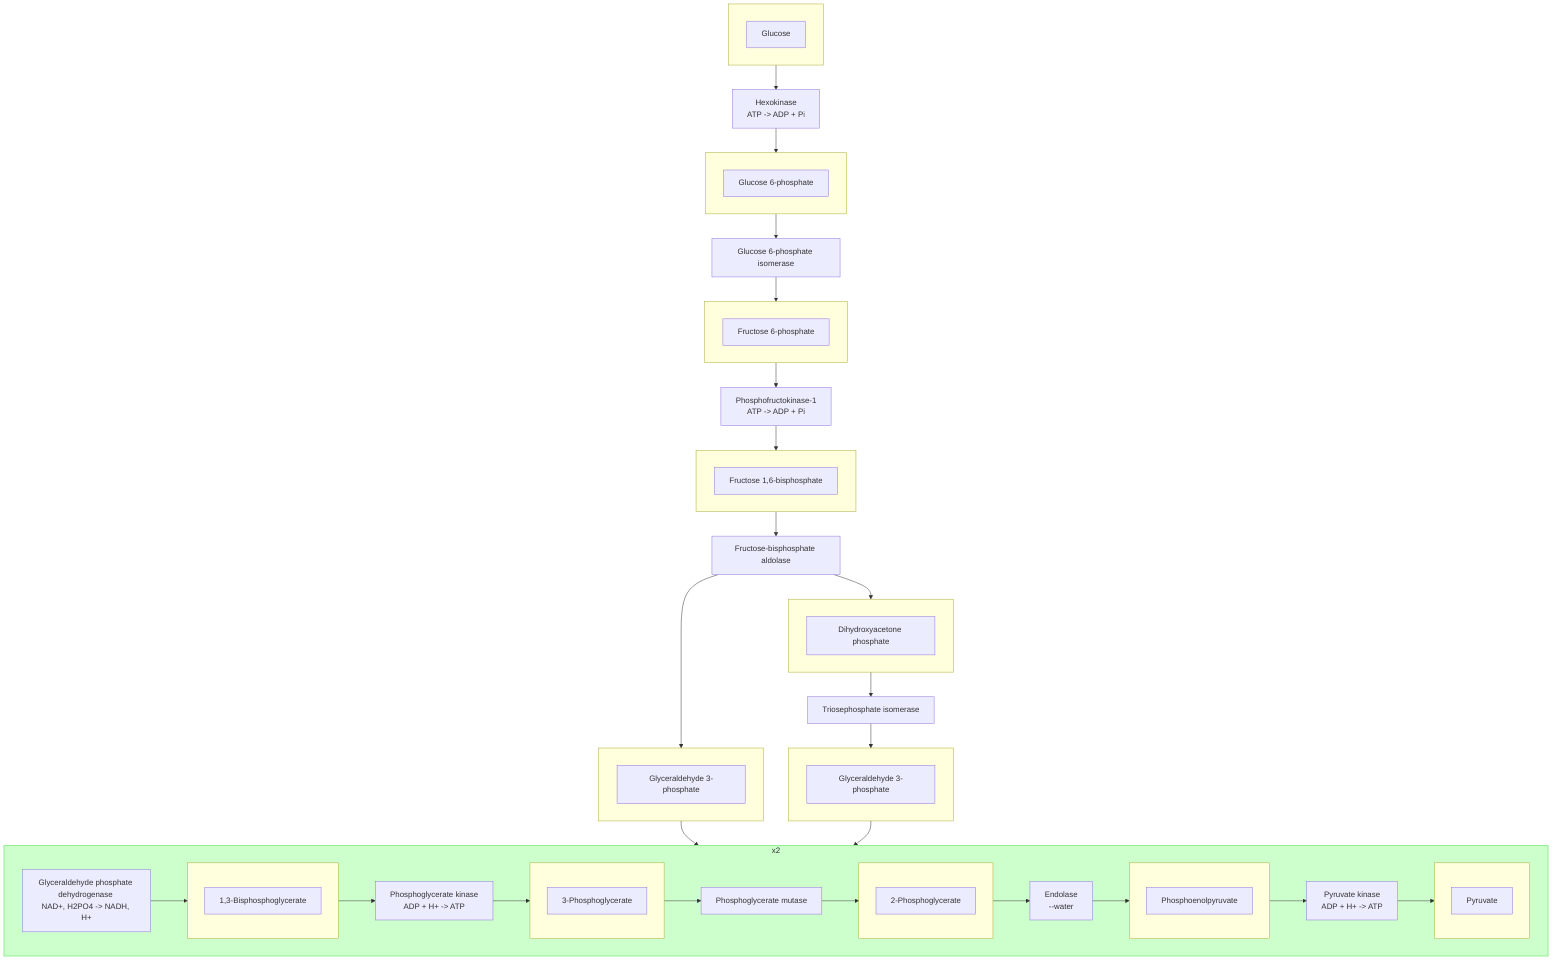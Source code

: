 graph TD

subgraph 1_outer[" "]
    1["Glucose"]
end
    
    2["Hexokinase \nATP -> ADP + Pi"]

subgraph 3_outer[" "]
    3["Glucose 6-phosphate"]
end

    4["Glucose 6-phosphate isomerase"]

subgraph 5_outer[" "]
    5["Fructose 6-phosphate"]
end

    6["Phosphofructokinase-1 \nATP -> ADP + Pi"]

subgraph 7_outer[" "]
    7["Fructose 1,6-bisphosphate"]
end

    8["Fructose-bisphosphate aldolase"]


subgraph 9_outer[" "]
    9["Dihydroxyacetone phosphate"]
end

subgraph 10_outer[" "]
    10["Glyceraldehyde 3-phosphate"]
end

    11["Triosephosphate isomerase"]


subgraph 13_outer[" "]
    13["Glyceraldehyde 3-phosphate"]
end

subgraph Times_2["x2"]
        14["Glyceraldehyde phosphate dehydrogenase \nNAD+, H2PO4 -> NADH, H+"]

    subgraph 15_outer[" "]
        15["1,3-Bisphosphoglycerate"]
    end

        16["Phosphoglycerate kinase \nADP + H+ -> ATP"]


    subgraph 17_outer[" "]
        17["3-Phosphoglycerate"]
    end

        18["Phosphoglycerate mutase"]


    subgraph 19_outer[" "]
        19["2-Phosphoglycerate"]
    end

        20["Endolase \n--water"]

    subgraph 21_outer[" "]
        21["Phosphoenolpyruvate"]
    end

        22["Pyruvate kinase \nADP + H+ -> ATP"]


    subgraph 23_outer[" "]
        23["Pyruvate"]
    end
end


1_outer --> 2
2 --> 3_outer
3_outer --> 4
4 --> 5_outer
5_outer --> 6
6 --> 7_outer
7_outer --> 8

8 --> 9_outer
8 --> 10_outer

10_outer --> Times_2

9_outer --> 11
11 --> 13_outer
13_outer --> Times_2
14 --> 15_outer
15_outer --> 16
16 --> 17_outer
17_outer --> 18
18 --> 19_outer
19_outer --> 20
20 --> 21_outer
21_outer --> 22
22 --> 23_outer


style Times_2 fill:#cdffcd,stroke:#90EE90,stroke-width:2px